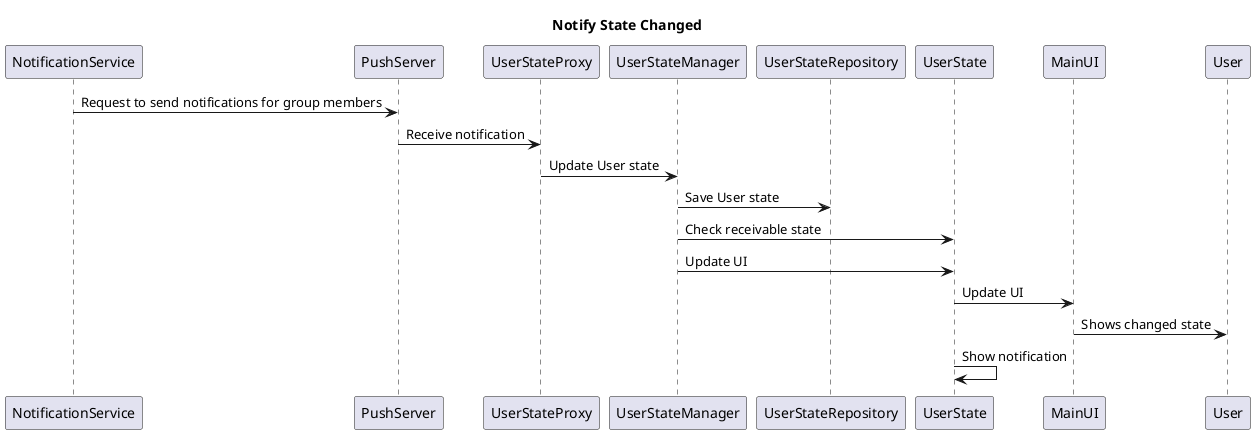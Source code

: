 @startuml
title Notify State Changed
NotificationService -> PushServer : Request to send notifications for group members
PushServer -> UserStateProxy : Receive notification
UserStateProxy -> UserStateManager : Update User state
UserStateManager -> UserStateRepository : Save User state
UserStateManager -> UserState : Check receivable state
UserStateManager -> UserState : Update UI
UserState -> MainUI : Update UI
MainUI -> User : Shows changed state
UserState -> UserState : Show notification
@enduml